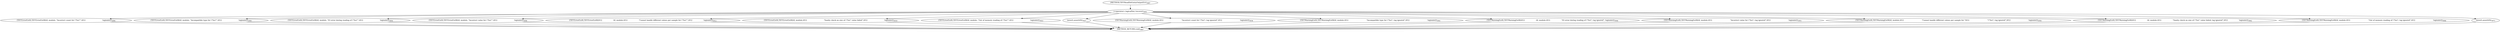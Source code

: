 digraph "TIFFReadDirEntryOutputErr" {  
"88094" [label = <(&lt;operator&gt;.logicalNot,!recover)<SUB>3891</SUB>> ]
"88102" [label = <(TIFFErrorExtR,TIFFErrorExtR(tif, module, &quot;Incorrect count for \&quot;%s\&quot;&quot;,\012                              tagname))<SUB>3896</SUB>> ]
"88110" [label = <(TIFFErrorExtR,TIFFErrorExtR(tif, module, &quot;Incompatible type for \&quot;%s\&quot;&quot;,\012                              tagname))<SUB>3900</SUB>> ]
"88118" [label = <(TIFFErrorExtR,TIFFErrorExtR(tif, module, &quot;IO error during reading of \&quot;%s\&quot;&quot;,\012                              tagname))<SUB>3904</SUB>> ]
"88126" [label = <(TIFFErrorExtR,TIFFErrorExtR(tif, module, &quot;Incorrect value for \&quot;%s\&quot;&quot;,\012                              tagname))<SUB>3908</SUB>> ]
"88134" [label = <(TIFFErrorExtR,TIFFErrorExtR(\012                    tif, module,\012                    &quot;Cannot handle different values per sample for \&quot;%s\&quot;&quot;,\012                    tagname))<SUB>3912</SUB>> ]
"88142" [label = <(TIFFErrorExtR,TIFFErrorExtR(tif, module,\012                              &quot;Sanity check on size of \&quot;%s\&quot; value failed&quot;,\012                              tagname))<SUB>3918</SUB>> ]
"88150" [label = <(TIFFErrorExtR,TIFFErrorExtR(tif, module, &quot;Out of memory reading of \&quot;%s\&quot;&quot;,\012                              tagname))<SUB>3923</SUB>> ]
"88157" [label = <(assert,assert(0))<SUB>3927</SUB>> ]
"88167" [label = <(TIFFWarningExtR,TIFFWarningExtR(tif, module,\012                                &quot;Incorrect count for \&quot;%s\&quot;; tag ignored&quot;,\012                                tagname))<SUB>3936</SUB>> ]
"88175" [label = <(TIFFWarningExtR,TIFFWarningExtR(tif, module,\012                                &quot;Incompatible type for \&quot;%s\&quot;; tag ignored&quot;,\012                                tagname))<SUB>3941</SUB>> ]
"88183" [label = <(TIFFWarningExtR,TIFFWarningExtR(\012                    tif, module,\012                    &quot;IO error during reading of \&quot;%s\&quot;; tag ignored&quot;, tagname))<SUB>3946</SUB>> ]
"88191" [label = <(TIFFWarningExtR,TIFFWarningExtR(tif, module,\012                                &quot;Incorrect value for \&quot;%s\&quot;; tag ignored&quot;,\012                                tagname))<SUB>3951</SUB>> ]
"88199" [label = <(TIFFWarningExtR,TIFFWarningExtR(tif, module,\012                                &quot;Cannot handle different values per sample for &quot;\012                                &quot;\&quot;%s\&quot;; tag ignored&quot;,\012                                tagname))<SUB>3956</SUB>> ]
"88207" [label = <(TIFFWarningExtR,TIFFWarningExtR(\012                    tif, module,\012                    &quot;Sanity check on size of \&quot;%s\&quot; value failed; tag ignored&quot;,\012                    tagname))<SUB>3962</SUB>> ]
"88215" [label = <(TIFFWarningExtR,TIFFWarningExtR(tif, module,\012                                &quot;Out of memory reading of \&quot;%s\&quot;; tag ignored&quot;,\012                                tagname))<SUB>3968</SUB>> ]
"88222" [label = <(assert,assert(0))<SUB>3973</SUB>> ]
"88086" [label = <(METHOD,TIFFReadDirEntryOutputErr)<SUB>3887</SUB>> ]
"88225" [label = <(METHOD_RETURN,void)<SUB>3887</SUB>> ]
  "88094" -> "88102" 
  "88094" -> "88110" 
  "88094" -> "88118" 
  "88094" -> "88126" 
  "88094" -> "88134" 
  "88094" -> "88142" 
  "88094" -> "88150" 
  "88094" -> "88157" 
  "88094" -> "88167" 
  "88094" -> "88175" 
  "88094" -> "88183" 
  "88094" -> "88191" 
  "88094" -> "88199" 
  "88094" -> "88207" 
  "88094" -> "88215" 
  "88094" -> "88222" 
  "88102" -> "88225" 
  "88110" -> "88225" 
  "88118" -> "88225" 
  "88126" -> "88225" 
  "88134" -> "88225" 
  "88142" -> "88225" 
  "88150" -> "88225" 
  "88157" -> "88225" 
  "88167" -> "88225" 
  "88175" -> "88225" 
  "88183" -> "88225" 
  "88191" -> "88225" 
  "88199" -> "88225" 
  "88207" -> "88225" 
  "88215" -> "88225" 
  "88222" -> "88225" 
  "88086" -> "88094" 
}
